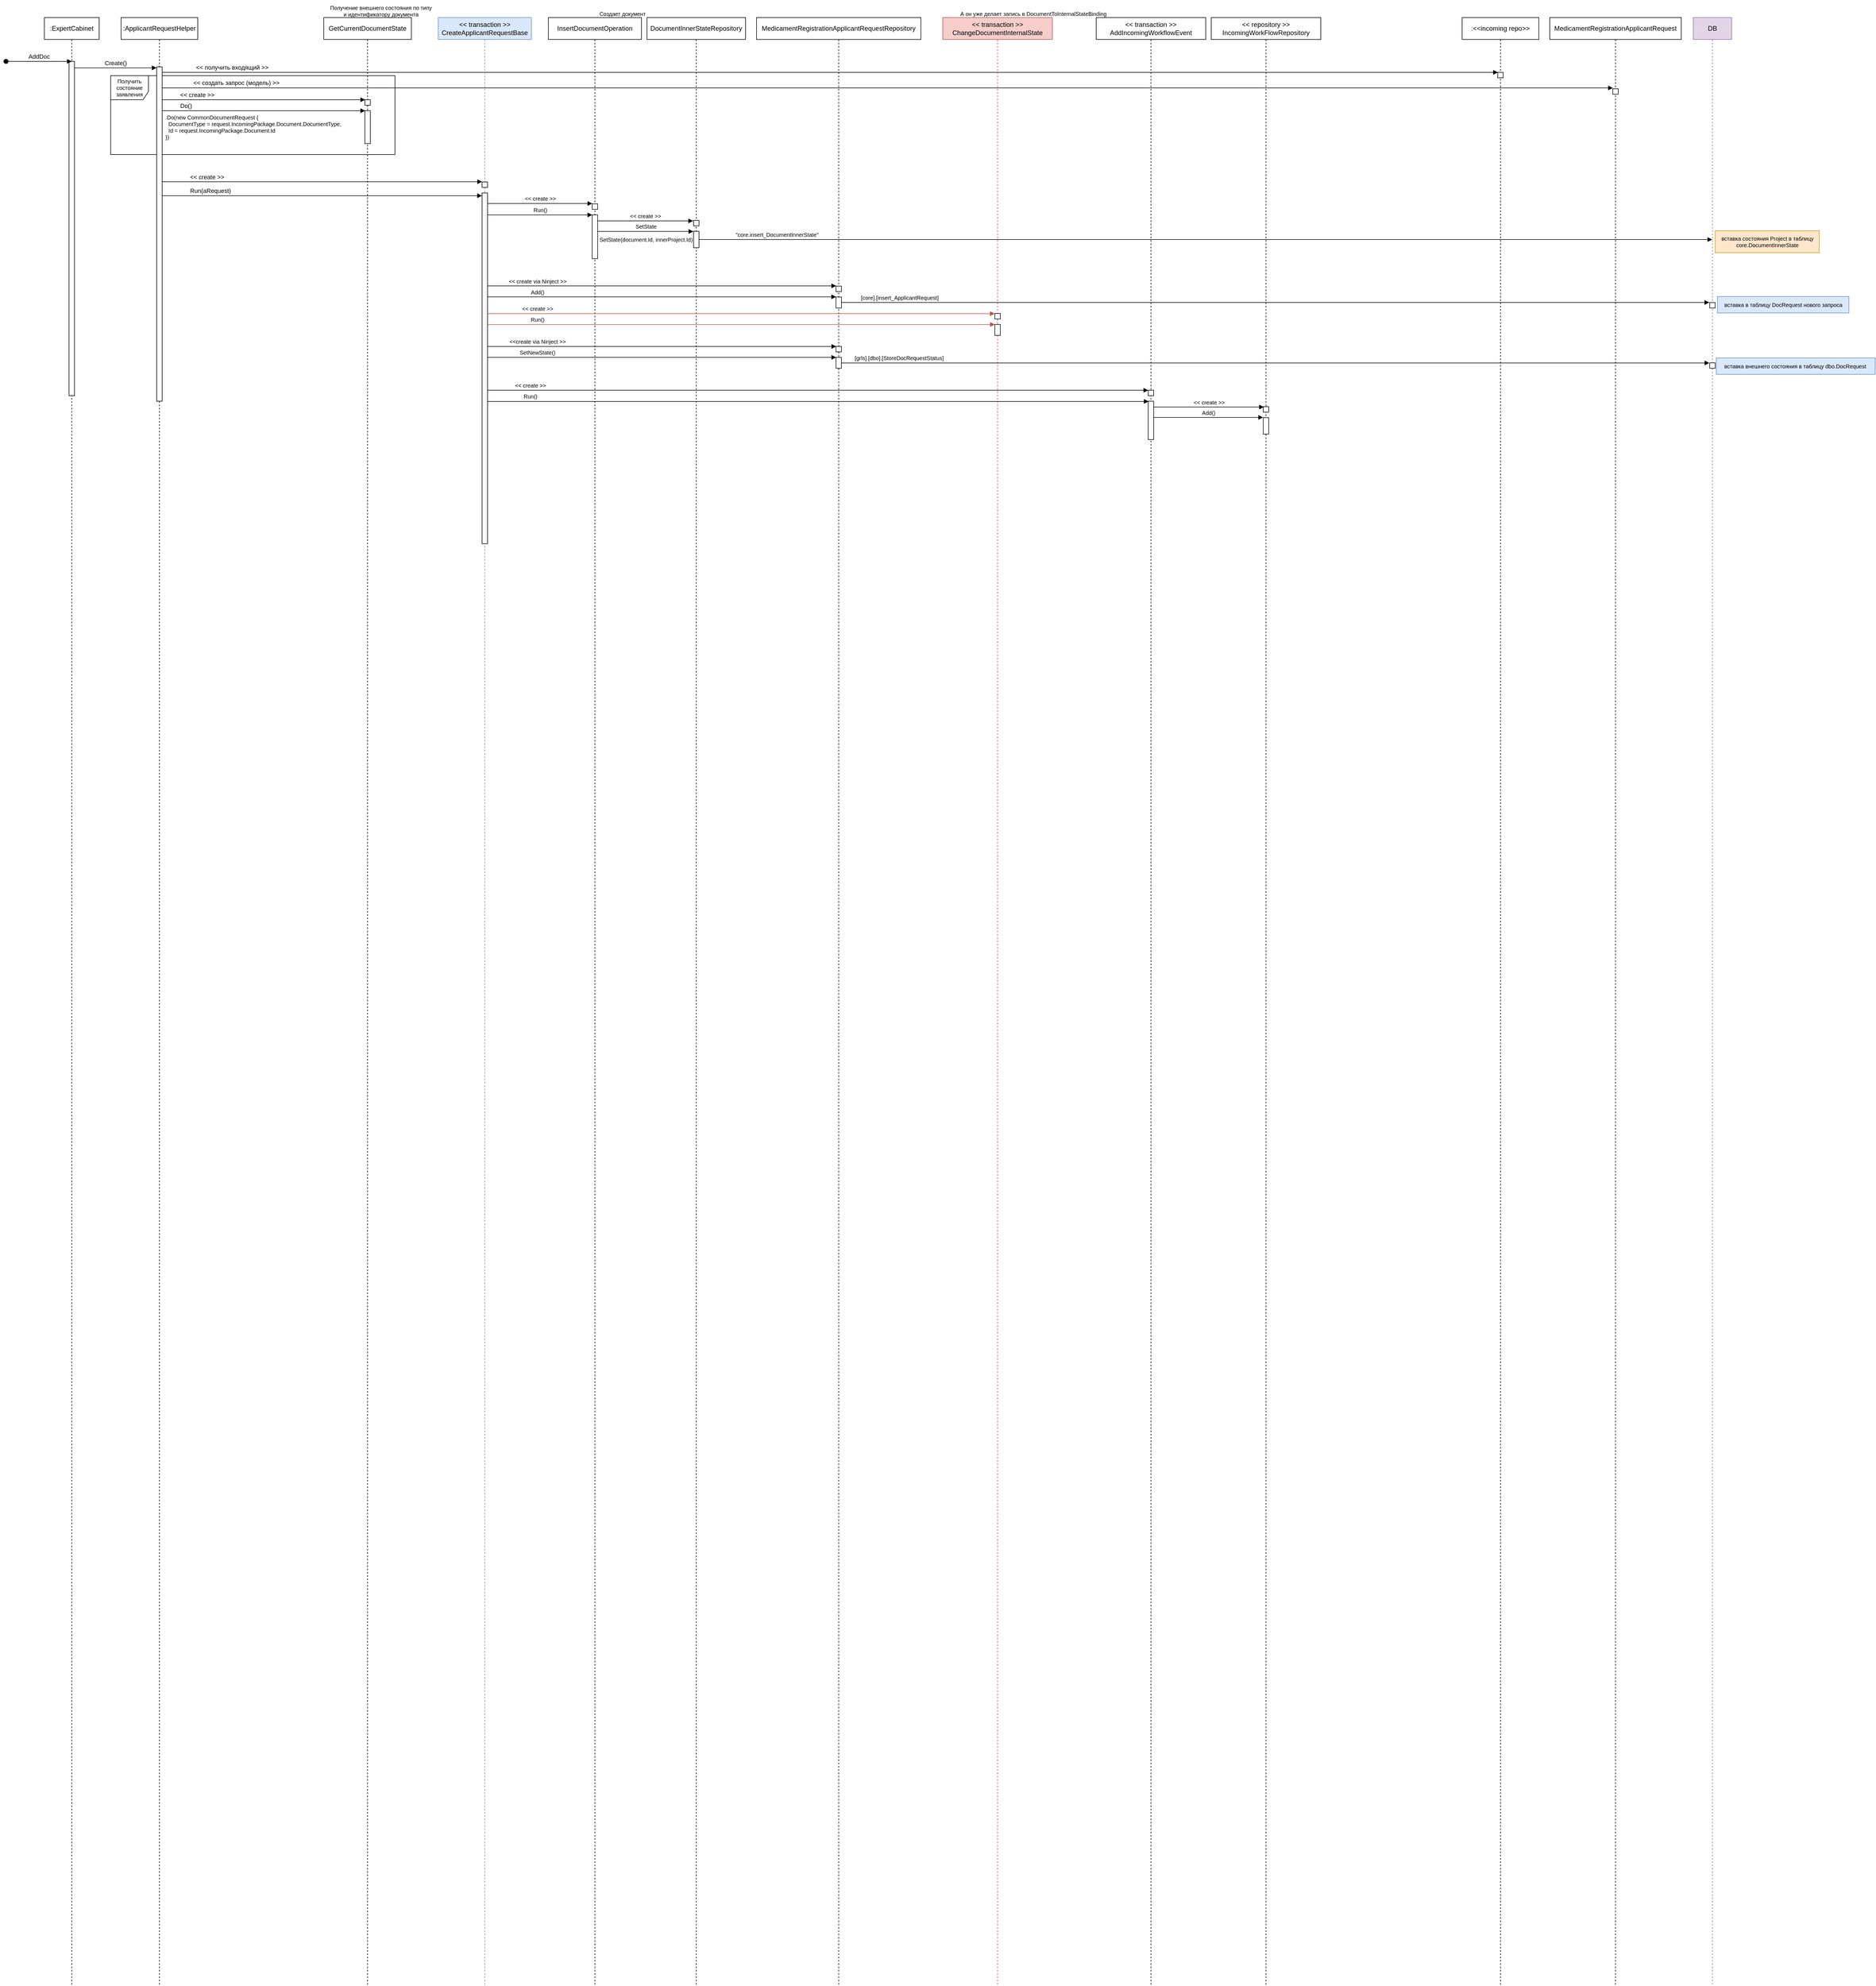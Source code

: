 <mxfile version="20.5.3" type="github">
  <diagram id="wPDYnrMMsrVUktS3hOfH" name="Страница 1">
    <mxGraphModel dx="1334" dy="320" grid="1" gridSize="10" guides="1" tooltips="1" connect="1" arrows="1" fold="1" page="1" pageScale="1" pageWidth="827" pageHeight="1169" math="0" shadow="0">
      <root>
        <mxCell id="0" />
        <mxCell id="1" parent="0" />
        <mxCell id="OiXg59oZUQ7tXWbWP7Sv-57" value="SetState(document.Id, innerProject.Id)" style="text;html=1;align=center;verticalAlign=middle;resizable=0;points=[];autosize=1;strokeColor=none;fillColor=none;fontSize=10;" vertex="1" parent="1">
          <mxGeometry x="1043" y="430" width="190" height="30" as="geometry" />
        </mxCell>
        <mxCell id="OiXg59oZUQ7tXWbWP7Sv-24" value="Получить состояние заявления" style="shape=umlFrame;whiteSpace=wrap;html=1;fontSize=10;width=69;height=44;" vertex="1" parent="1">
          <mxGeometry x="161" y="146" width="519" height="144" as="geometry" />
        </mxCell>
        <mxCell id="OiXg59oZUQ7tXWbWP7Sv-2" value=":ExpertCabinet" style="shape=umlLifeline;perimeter=lifelinePerimeter;whiteSpace=wrap;html=1;container=1;collapsible=0;recursiveResize=0;outlineConnect=0;" vertex="1" parent="1">
          <mxGeometry x="40" y="40" width="100" height="3590" as="geometry" />
        </mxCell>
        <mxCell id="OiXg59oZUQ7tXWbWP7Sv-4" value="" style="html=1;points=[];perimeter=orthogonalPerimeter;" vertex="1" parent="OiXg59oZUQ7tXWbWP7Sv-2">
          <mxGeometry x="45" y="80" width="10" height="610" as="geometry" />
        </mxCell>
        <mxCell id="OiXg59oZUQ7tXWbWP7Sv-3" value="AddDoc" style="html=1;verticalAlign=bottom;startArrow=oval;startFill=1;endArrow=block;startSize=8;rounded=0;" edge="1" parent="1">
          <mxGeometry width="60" relative="1" as="geometry">
            <mxPoint x="-30" y="120" as="sourcePoint" />
            <mxPoint x="90" y="120" as="targetPoint" />
          </mxGeometry>
        </mxCell>
        <mxCell id="OiXg59oZUQ7tXWbWP7Sv-5" value=":ApplicantRequestHelper" style="shape=umlLifeline;perimeter=lifelinePerimeter;whiteSpace=wrap;html=1;container=1;collapsible=0;recursiveResize=0;outlineConnect=0;" vertex="1" parent="1">
          <mxGeometry x="180" y="40" width="140" height="3590" as="geometry" />
        </mxCell>
        <mxCell id="OiXg59oZUQ7tXWbWP7Sv-6" value="" style="html=1;points=[];perimeter=orthogonalPerimeter;" vertex="1" parent="OiXg59oZUQ7tXWbWP7Sv-5">
          <mxGeometry x="65" y="90" width="10" height="610" as="geometry" />
        </mxCell>
        <mxCell id="OiXg59oZUQ7tXWbWP7Sv-7" value="Create()" style="html=1;verticalAlign=bottom;endArrow=block;rounded=0;entryX=-0.015;entryY=0.003;entryDx=0;entryDy=0;entryPerimeter=0;" edge="1" parent="1" source="OiXg59oZUQ7tXWbWP7Sv-4" target="OiXg59oZUQ7tXWbWP7Sv-6">
          <mxGeometry width="80" relative="1" as="geometry">
            <mxPoint x="230" y="160" as="sourcePoint" />
            <mxPoint x="310" y="160" as="targetPoint" />
          </mxGeometry>
        </mxCell>
        <mxCell id="OiXg59oZUQ7tXWbWP7Sv-8" value=":&amp;lt;&amp;lt;incoming repo&amp;gt;&amp;gt;" style="shape=umlLifeline;perimeter=lifelinePerimeter;whiteSpace=wrap;html=1;container=1;collapsible=0;recursiveResize=0;outlineConnect=0;" vertex="1" parent="1">
          <mxGeometry x="2628" y="40" width="140" height="3590" as="geometry" />
        </mxCell>
        <mxCell id="OiXg59oZUQ7tXWbWP7Sv-9" value="" style="html=1;points=[];perimeter=orthogonalPerimeter;" vertex="1" parent="OiXg59oZUQ7tXWbWP7Sv-8">
          <mxGeometry x="65" y="100" width="10" height="10" as="geometry" />
        </mxCell>
        <mxCell id="OiXg59oZUQ7tXWbWP7Sv-10" value="&amp;lt;&amp;lt; получить входящий &amp;gt;&amp;gt;" style="html=1;verticalAlign=bottom;endArrow=block;rounded=0;entryX=0.025;entryY=0.001;entryDx=0;entryDy=0;entryPerimeter=0;align=left;" edge="1" parent="1" source="OiXg59oZUQ7tXWbWP7Sv-6" target="OiXg59oZUQ7tXWbWP7Sv-9">
          <mxGeometry x="-0.951" width="80" relative="1" as="geometry">
            <mxPoint x="380" y="220" as="sourcePoint" />
            <mxPoint x="460" y="220" as="targetPoint" />
            <mxPoint as="offset" />
          </mxGeometry>
        </mxCell>
        <mxCell id="OiXg59oZUQ7tXWbWP7Sv-11" value="MedicamentRegistrationApplicantRequest" style="shape=umlLifeline;perimeter=lifelinePerimeter;whiteSpace=wrap;html=1;container=1;collapsible=0;recursiveResize=0;outlineConnect=0;" vertex="1" parent="1">
          <mxGeometry x="2788" y="40" width="240" height="3590" as="geometry" />
        </mxCell>
        <mxCell id="OiXg59oZUQ7tXWbWP7Sv-12" value="" style="html=1;points=[];perimeter=orthogonalPerimeter;" vertex="1" parent="OiXg59oZUQ7tXWbWP7Sv-11">
          <mxGeometry x="115" y="130" width="10" height="10" as="geometry" />
        </mxCell>
        <mxCell id="OiXg59oZUQ7tXWbWP7Sv-13" value="&amp;lt;&amp;lt; создать запрос (модель) &amp;gt;&amp;gt;" style="html=1;verticalAlign=bottom;endArrow=block;rounded=0;entryX=0.012;entryY=-0.16;entryDx=0;entryDy=0;entryPerimeter=0;align=left;" edge="1" parent="1" source="OiXg59oZUQ7tXWbWP7Sv-6" target="OiXg59oZUQ7tXWbWP7Sv-12">
          <mxGeometry x="-0.959" width="80" relative="1" as="geometry">
            <mxPoint x="265" y="150.01" as="sourcePoint" />
            <mxPoint x="595.25" y="150.01" as="targetPoint" />
            <mxPoint as="offset" />
          </mxGeometry>
        </mxCell>
        <mxCell id="OiXg59oZUQ7tXWbWP7Sv-14" value="GetCurrentDocumentState" style="shape=umlLifeline;perimeter=lifelinePerimeter;whiteSpace=wrap;html=1;container=1;collapsible=0;recursiveResize=0;outlineConnect=0;" vertex="1" parent="1">
          <mxGeometry x="550" y="40" width="160" height="3590" as="geometry" />
        </mxCell>
        <mxCell id="OiXg59oZUQ7tXWbWP7Sv-15" value="" style="html=1;points=[];perimeter=orthogonalPerimeter;" vertex="1" parent="OiXg59oZUQ7tXWbWP7Sv-14">
          <mxGeometry x="75" y="150" width="10" height="10" as="geometry" />
        </mxCell>
        <mxCell id="OiXg59oZUQ7tXWbWP7Sv-19" value="" style="html=1;points=[];perimeter=orthogonalPerimeter;" vertex="1" parent="OiXg59oZUQ7tXWbWP7Sv-14">
          <mxGeometry x="75" y="170" width="10" height="60" as="geometry" />
        </mxCell>
        <mxCell id="OiXg59oZUQ7tXWbWP7Sv-18" value="&amp;lt;&amp;lt; create &amp;gt;&amp;gt;" style="html=1;verticalAlign=bottom;endArrow=block;rounded=0;entryX=0.053;entryY=0.001;entryDx=0;entryDy=0;entryPerimeter=0;align=left;" edge="1" parent="1" source="OiXg59oZUQ7tXWbWP7Sv-6" target="OiXg59oZUQ7tXWbWP7Sv-15">
          <mxGeometry x="-0.834" width="80" relative="1" as="geometry">
            <mxPoint x="350" y="190" as="sourcePoint" />
            <mxPoint x="430" y="190" as="targetPoint" />
            <mxPoint as="offset" />
          </mxGeometry>
        </mxCell>
        <mxCell id="OiXg59oZUQ7tXWbWP7Sv-20" value="Do()" style="html=1;verticalAlign=bottom;endArrow=block;rounded=0;entryX=0.053;entryY=0.001;entryDx=0;entryDy=0;entryPerimeter=0;align=left;" edge="1" parent="1" target="OiXg59oZUQ7tXWbWP7Sv-19" source="OiXg59oZUQ7tXWbWP7Sv-6">
          <mxGeometry x="-0.834" width="80" relative="1" as="geometry">
            <mxPoint x="255" y="210.01" as="sourcePoint" />
            <mxPoint x="430" y="210" as="targetPoint" />
            <mxPoint as="offset" />
          </mxGeometry>
        </mxCell>
        <mxCell id="OiXg59oZUQ7tXWbWP7Sv-21" value="&lt;div style=&quot;font-size: 10px;&quot;&gt;.Do(new CommonDocumentRequest&amp;nbsp;&lt;span style=&quot;background-color: initial;&quot;&gt;{&lt;/span&gt;&lt;/div&gt;&lt;div style=&quot;font-size: 10px;&quot;&gt;&amp;nbsp; DocumentType = request.IncomingPackage.Document.DocumentType,&lt;/div&gt;&lt;div style=&quot;font-size: 10px;&quot;&gt;&amp;nbsp; Id = request.IncomingPackage.Document.Id&lt;/div&gt;&lt;div style=&quot;font-size: 10px;&quot;&gt;})&lt;/div&gt;" style="text;html=1;align=left;verticalAlign=middle;resizable=0;points=[];autosize=1;strokeColor=none;fillColor=none;fontSize=10;" vertex="1" parent="1">
          <mxGeometry x="259" y="210" width="340" height="60" as="geometry" />
        </mxCell>
        <mxCell id="OiXg59oZUQ7tXWbWP7Sv-22" value="Получение внешнего состояния по типу &lt;br&gt;и идентификатору документа" style="text;html=1;align=center;verticalAlign=middle;resizable=0;points=[];autosize=1;strokeColor=none;fillColor=none;fontSize=10;" vertex="1" parent="1">
          <mxGeometry x="549" y="8" width="210" height="40" as="geometry" />
        </mxCell>
        <mxCell id="OiXg59oZUQ7tXWbWP7Sv-25" value="&amp;lt;&amp;lt; transaction &amp;gt;&amp;gt;&lt;br&gt;CreateApplicantRequestBase" style="shape=umlLifeline;perimeter=lifelinePerimeter;whiteSpace=wrap;html=1;container=1;collapsible=0;recursiveResize=0;outlineConnect=0;fillColor=#dae8fc;strokeColor=#6c8ebf;" vertex="1" parent="1">
          <mxGeometry x="759" y="40" width="170" height="3590" as="geometry" />
        </mxCell>
        <mxCell id="OiXg59oZUQ7tXWbWP7Sv-26" value="" style="html=1;points=[];perimeter=orthogonalPerimeter;" vertex="1" parent="OiXg59oZUQ7tXWbWP7Sv-25">
          <mxGeometry x="80" y="300" width="10" height="10" as="geometry" />
        </mxCell>
        <mxCell id="OiXg59oZUQ7tXWbWP7Sv-27" value="" style="html=1;points=[];perimeter=orthogonalPerimeter;" vertex="1" parent="OiXg59oZUQ7tXWbWP7Sv-25">
          <mxGeometry x="80" y="320" width="10" height="640" as="geometry" />
        </mxCell>
        <mxCell id="OiXg59oZUQ7tXWbWP7Sv-28" value="&amp;lt;&amp;lt; create &amp;gt;&amp;gt;" style="html=1;verticalAlign=bottom;endArrow=block;rounded=0;entryX=-0.006;entryY=-0.039;entryDx=0;entryDy=0;entryPerimeter=0;align=left;" edge="1" parent="1" source="OiXg59oZUQ7tXWbWP7Sv-6" target="OiXg59oZUQ7tXWbWP7Sv-26">
          <mxGeometry x="-0.834" width="80" relative="1" as="geometry">
            <mxPoint x="265" y="200.01" as="sourcePoint" />
            <mxPoint x="635.53" y="200.01" as="targetPoint" />
            <mxPoint as="offset" />
          </mxGeometry>
        </mxCell>
        <mxCell id="OiXg59oZUQ7tXWbWP7Sv-29" value="Run(aRequest)" style="html=1;verticalAlign=bottom;endArrow=block;rounded=0;entryX=-0.027;entryY=0.008;entryDx=0;entryDy=0;entryPerimeter=0;align=left;" edge="1" parent="1" source="OiXg59oZUQ7tXWbWP7Sv-6" target="OiXg59oZUQ7tXWbWP7Sv-27">
          <mxGeometry x="-0.834" width="80" relative="1" as="geometry">
            <mxPoint x="265" y="349.61" as="sourcePoint" />
            <mxPoint x="848.94" y="349.61" as="targetPoint" />
            <mxPoint as="offset" />
          </mxGeometry>
        </mxCell>
        <mxCell id="OiXg59oZUQ7tXWbWP7Sv-30" value="MedicamentRegistrationApplicantRequestRepository" style="shape=umlLifeline;perimeter=lifelinePerimeter;whiteSpace=wrap;html=1;container=1;collapsible=0;recursiveResize=0;outlineConnect=0;" vertex="1" parent="1">
          <mxGeometry x="1340" y="40" width="300" height="3590" as="geometry" />
        </mxCell>
        <mxCell id="OiXg59oZUQ7tXWbWP7Sv-31" value="" style="html=1;points=[];perimeter=orthogonalPerimeter;" vertex="1" parent="OiXg59oZUQ7tXWbWP7Sv-30">
          <mxGeometry x="145" y="490" width="10" height="10" as="geometry" />
        </mxCell>
        <mxCell id="OiXg59oZUQ7tXWbWP7Sv-44" value="" style="html=1;points=[];perimeter=orthogonalPerimeter;" vertex="1" parent="OiXg59oZUQ7tXWbWP7Sv-30">
          <mxGeometry x="145" y="510" width="10" height="20" as="geometry" />
        </mxCell>
        <mxCell id="OiXg59oZUQ7tXWbWP7Sv-62" value="" style="html=1;points=[];perimeter=orthogonalPerimeter;" vertex="1" parent="OiXg59oZUQ7tXWbWP7Sv-30">
          <mxGeometry x="145" y="600" width="10" height="10" as="geometry" />
        </mxCell>
        <mxCell id="OiXg59oZUQ7tXWbWP7Sv-63" value="" style="html=1;points=[];perimeter=orthogonalPerimeter;" vertex="1" parent="OiXg59oZUQ7tXWbWP7Sv-30">
          <mxGeometry x="145" y="620" width="10" height="20" as="geometry" />
        </mxCell>
        <mxCell id="OiXg59oZUQ7tXWbWP7Sv-32" value="&amp;lt;&amp;lt; create via Ninject &amp;gt;&amp;gt;" style="html=1;verticalAlign=bottom;endArrow=block;rounded=0;fontSize=10;entryX=0.037;entryY=-0.043;entryDx=0;entryDy=0;entryPerimeter=0;" edge="1" parent="1" source="OiXg59oZUQ7tXWbWP7Sv-27" target="OiXg59oZUQ7tXWbWP7Sv-31">
          <mxGeometry x="-0.714" width="80" relative="1" as="geometry">
            <mxPoint x="1020" y="410" as="sourcePoint" />
            <mxPoint x="1100" y="410" as="targetPoint" />
            <mxPoint as="offset" />
          </mxGeometry>
        </mxCell>
        <mxCell id="OiXg59oZUQ7tXWbWP7Sv-33" value="InsertDocumentOperation" style="shape=umlLifeline;perimeter=lifelinePerimeter;whiteSpace=wrap;html=1;container=1;collapsible=0;recursiveResize=0;outlineConnect=0;" vertex="1" parent="1">
          <mxGeometry x="960" y="40" width="170" height="3590" as="geometry" />
        </mxCell>
        <mxCell id="OiXg59oZUQ7tXWbWP7Sv-34" value="" style="html=1;points=[];perimeter=orthogonalPerimeter;" vertex="1" parent="OiXg59oZUQ7tXWbWP7Sv-33">
          <mxGeometry x="80" y="340" width="10" height="10" as="geometry" />
        </mxCell>
        <mxCell id="OiXg59oZUQ7tXWbWP7Sv-35" value="" style="html=1;points=[];perimeter=orthogonalPerimeter;" vertex="1" parent="OiXg59oZUQ7tXWbWP7Sv-33">
          <mxGeometry x="80" y="360" width="10" height="80" as="geometry" />
        </mxCell>
        <mxCell id="OiXg59oZUQ7tXWbWP7Sv-36" value="&amp;lt;&amp;lt; create &amp;gt;&amp;gt;" style="html=1;verticalAlign=bottom;endArrow=block;rounded=0;fontSize=10;entryX=0.008;entryY=-0.069;entryDx=0;entryDy=0;entryPerimeter=0;" edge="1" parent="1" source="OiXg59oZUQ7tXWbWP7Sv-27" target="OiXg59oZUQ7tXWbWP7Sv-34">
          <mxGeometry width="80" relative="1" as="geometry">
            <mxPoint x="1020" y="460" as="sourcePoint" />
            <mxPoint x="1100" y="460" as="targetPoint" />
          </mxGeometry>
        </mxCell>
        <mxCell id="OiXg59oZUQ7tXWbWP7Sv-37" value="Run()" style="html=1;verticalAlign=bottom;endArrow=block;rounded=0;fontSize=10;entryX=0.004;entryY=0.002;entryDx=0;entryDy=0;entryPerimeter=0;" edge="1" parent="1" source="OiXg59oZUQ7tXWbWP7Sv-27" target="OiXg59oZUQ7tXWbWP7Sv-35">
          <mxGeometry width="80" relative="1" as="geometry">
            <mxPoint x="859" y="389.31" as="sourcePoint" />
            <mxPoint x="1050.08" y="389.31" as="targetPoint" />
          </mxGeometry>
        </mxCell>
        <mxCell id="OiXg59oZUQ7tXWbWP7Sv-38" value="Создает документ" style="text;html=1;align=center;verticalAlign=middle;resizable=0;points=[];autosize=1;strokeColor=none;fillColor=none;fontSize=10;" vertex="1" parent="1">
          <mxGeometry x="1040" y="18" width="110" height="30" as="geometry" />
        </mxCell>
        <mxCell id="OiXg59oZUQ7tXWbWP7Sv-39" value="DocumentInnerStateRepository" style="shape=umlLifeline;perimeter=lifelinePerimeter;whiteSpace=wrap;html=1;container=1;collapsible=0;recursiveResize=0;outlineConnect=0;" vertex="1" parent="1">
          <mxGeometry x="1140" y="40" width="180" height="3590" as="geometry" />
        </mxCell>
        <mxCell id="OiXg59oZUQ7tXWbWP7Sv-40" value="" style="html=1;points=[];perimeter=orthogonalPerimeter;" vertex="1" parent="OiXg59oZUQ7tXWbWP7Sv-39">
          <mxGeometry x="85" y="370" width="10" height="10" as="geometry" />
        </mxCell>
        <mxCell id="OiXg59oZUQ7tXWbWP7Sv-41" value="" style="html=1;points=[];perimeter=orthogonalPerimeter;" vertex="1" parent="OiXg59oZUQ7tXWbWP7Sv-39">
          <mxGeometry x="85" y="390" width="10" height="30" as="geometry" />
        </mxCell>
        <mxCell id="OiXg59oZUQ7tXWbWP7Sv-42" value="&amp;lt;&amp;lt; create &amp;gt;&amp;gt;" style="html=1;verticalAlign=bottom;endArrow=block;rounded=0;fontSize=10;entryX=-0.084;entryY=0.102;entryDx=0;entryDy=0;entryPerimeter=0;" edge="1" parent="1" source="OiXg59oZUQ7tXWbWP7Sv-35" target="OiXg59oZUQ7tXWbWP7Sv-40">
          <mxGeometry width="80" relative="1" as="geometry">
            <mxPoint x="1160" y="410" as="sourcePoint" />
            <mxPoint x="1240" y="410" as="targetPoint" />
          </mxGeometry>
        </mxCell>
        <mxCell id="OiXg59oZUQ7tXWbWP7Sv-43" value="Add()" style="html=1;verticalAlign=bottom;endArrow=block;rounded=0;fontSize=10;entryX=0.019;entryY=-0.019;entryDx=0;entryDy=0;entryPerimeter=0;" edge="1" parent="1" source="OiXg59oZUQ7tXWbWP7Sv-27" target="OiXg59oZUQ7tXWbWP7Sv-44">
          <mxGeometry x="-0.714" width="80" relative="1" as="geometry">
            <mxPoint x="859" y="539.57" as="sourcePoint" />
            <mxPoint x="1495.37" y="539.57" as="targetPoint" />
            <mxPoint as="offset" />
          </mxGeometry>
        </mxCell>
        <mxCell id="OiXg59oZUQ7tXWbWP7Sv-45" value="DB" style="shape=umlLifeline;perimeter=lifelinePerimeter;whiteSpace=wrap;html=1;container=1;collapsible=0;recursiveResize=0;outlineConnect=0;fillColor=#e1d5e7;strokeColor=#9673a6;" vertex="1" parent="1">
          <mxGeometry x="3050" y="40" width="70" height="3590" as="geometry" />
        </mxCell>
        <mxCell id="OiXg59oZUQ7tXWbWP7Sv-46" value="" style="html=1;points=[];perimeter=orthogonalPerimeter;" vertex="1" parent="OiXg59oZUQ7tXWbWP7Sv-45">
          <mxGeometry x="30" y="520" width="10" height="10" as="geometry" />
        </mxCell>
        <mxCell id="OiXg59oZUQ7tXWbWP7Sv-69" value="" style="html=1;points=[];perimeter=orthogonalPerimeter;" vertex="1" parent="OiXg59oZUQ7tXWbWP7Sv-45">
          <mxGeometry x="30" y="630" width="10" height="10" as="geometry" />
        </mxCell>
        <mxCell id="OiXg59oZUQ7tXWbWP7Sv-47" value="[core].[insert_ApplicantRequest]" style="html=1;verticalAlign=bottom;endArrow=block;rounded=0;fontSize=10;entryX=-0.093;entryY=-0.013;entryDx=0;entryDy=0;entryPerimeter=0;" edge="1" parent="1" source="OiXg59oZUQ7tXWbWP7Sv-44" target="OiXg59oZUQ7tXWbWP7Sv-46">
          <mxGeometry x="-0.867" width="80" relative="1" as="geometry">
            <mxPoint x="1540" y="530" as="sourcePoint" />
            <mxPoint x="1709.16" y="530" as="targetPoint" />
            <mxPoint as="offset" />
          </mxGeometry>
        </mxCell>
        <mxCell id="OiXg59oZUQ7tXWbWP7Sv-49" value="SetState" style="html=1;verticalAlign=bottom;endArrow=block;rounded=0;fontSize=10;entryX=-0.047;entryY=0.009;entryDx=0;entryDy=0;entryPerimeter=0;" edge="1" parent="1" source="OiXg59oZUQ7tXWbWP7Sv-35" target="OiXg59oZUQ7tXWbWP7Sv-41">
          <mxGeometry width="80" relative="1" as="geometry">
            <mxPoint x="859" y="410.16" as="sourcePoint" />
            <mxPoint x="1050.04" y="410.16" as="targetPoint" />
          </mxGeometry>
        </mxCell>
        <mxCell id="OiXg59oZUQ7tXWbWP7Sv-50" value="&amp;lt;&amp;lt; transaction &amp;gt;&amp;gt;&lt;br&gt;ChangeDocumentInternalState" style="shape=umlLifeline;perimeter=lifelinePerimeter;whiteSpace=wrap;html=1;container=1;collapsible=0;recursiveResize=0;outlineConnect=0;fillColor=#f8cecc;strokeColor=#b85450;" vertex="1" parent="1">
          <mxGeometry x="1680" y="40" width="200" height="3590" as="geometry" />
        </mxCell>
        <mxCell id="OiXg59oZUQ7tXWbWP7Sv-51" value="" style="html=1;points=[];perimeter=orthogonalPerimeter;" vertex="1" parent="OiXg59oZUQ7tXWbWP7Sv-50">
          <mxGeometry x="95" y="540" width="10" height="10" as="geometry" />
        </mxCell>
        <mxCell id="OiXg59oZUQ7tXWbWP7Sv-52" value="" style="html=1;points=[];perimeter=orthogonalPerimeter;" vertex="1" parent="OiXg59oZUQ7tXWbWP7Sv-50">
          <mxGeometry x="95" y="560" width="10" height="20" as="geometry" />
        </mxCell>
        <mxCell id="OiXg59oZUQ7tXWbWP7Sv-53" value="&amp;lt;&amp;lt; create &amp;gt;&amp;gt;" style="html=1;verticalAlign=bottom;endArrow=block;rounded=0;fontSize=10;entryX=-0.026;entryY=0.031;entryDx=0;entryDy=0;entryPerimeter=0;fillColor=#f8cecc;strokeColor=#b85450;" edge="1" parent="1" source="OiXg59oZUQ7tXWbWP7Sv-27" target="OiXg59oZUQ7tXWbWP7Sv-51">
          <mxGeometry x="-0.803" width="80" relative="1" as="geometry">
            <mxPoint x="859" y="389.31" as="sourcePoint" />
            <mxPoint x="1770" y="580" as="targetPoint" />
            <mxPoint as="offset" />
          </mxGeometry>
        </mxCell>
        <mxCell id="OiXg59oZUQ7tXWbWP7Sv-54" value="Run()" style="html=1;verticalAlign=bottom;endArrow=block;rounded=0;fontSize=10;entryX=0.001;entryY=0.004;entryDx=0;entryDy=0;entryPerimeter=0;fillColor=#f8cecc;strokeColor=#b85450;" edge="1" parent="1" source="OiXg59oZUQ7tXWbWP7Sv-27" target="OiXg59oZUQ7tXWbWP7Sv-52">
          <mxGeometry x="-0.803" width="80" relative="1" as="geometry">
            <mxPoint x="859" y="590.31" as="sourcePoint" />
            <mxPoint x="1784.74" y="590.31" as="targetPoint" />
            <mxPoint as="offset" />
          </mxGeometry>
        </mxCell>
        <mxCell id="OiXg59oZUQ7tXWbWP7Sv-55" value="А он уже делает запись в&amp;nbsp;DocumentToInternalStateBinding" style="text;html=1;align=center;verticalAlign=middle;resizable=0;points=[];autosize=1;strokeColor=none;fillColor=none;fontSize=10;" vertex="1" parent="1">
          <mxGeometry x="1700" y="18" width="290" height="30" as="geometry" />
        </mxCell>
        <mxCell id="OiXg59oZUQ7tXWbWP7Sv-58" value="&quot;core.insert_DocumentInnerState&quot;" style="html=1;verticalAlign=bottom;endArrow=block;rounded=0;fontSize=10;align=left;" edge="1" parent="1" source="OiXg59oZUQ7tXWbWP7Sv-41" target="OiXg59oZUQ7tXWbWP7Sv-45">
          <mxGeometry x="-0.93" width="80" relative="1" as="geometry">
            <mxPoint x="1330" y="370" as="sourcePoint" />
            <mxPoint x="1430" y="350" as="targetPoint" />
            <mxPoint as="offset" />
          </mxGeometry>
        </mxCell>
        <mxCell id="OiXg59oZUQ7tXWbWP7Sv-59" value="вставка состояния Project в таблицу&lt;br&gt;core.DocumentInnerState" style="text;html=1;align=center;verticalAlign=middle;resizable=0;points=[];autosize=1;strokeColor=#d79b00;fillColor=#ffe6cc;fontSize=10;" vertex="1" parent="1">
          <mxGeometry x="3090" y="429" width="190" height="40" as="geometry" />
        </mxCell>
        <mxCell id="OiXg59oZUQ7tXWbWP7Sv-60" value="вставка в таблицу DocRequest нового запроса" style="text;html=1;align=center;verticalAlign=middle;resizable=0;points=[];autosize=1;strokeColor=#6c8ebf;fillColor=#dae8fc;fontSize=10;" vertex="1" parent="1">
          <mxGeometry x="3094" y="549" width="240" height="30" as="geometry" />
        </mxCell>
        <mxCell id="OiXg59oZUQ7tXWbWP7Sv-64" value="&amp;lt;&amp;lt;create via Ninject &amp;gt;&amp;gt;" style="html=1;verticalAlign=bottom;endArrow=block;rounded=0;fontSize=10;entryX=0.043;entryY=0.017;entryDx=0;entryDy=0;entryPerimeter=0;" edge="1" parent="1" source="OiXg59oZUQ7tXWbWP7Sv-27" target="OiXg59oZUQ7tXWbWP7Sv-62">
          <mxGeometry x="-0.714" width="80" relative="1" as="geometry">
            <mxPoint x="1200" y="660" as="sourcePoint" />
            <mxPoint x="1280" y="660" as="targetPoint" />
            <mxPoint as="offset" />
          </mxGeometry>
        </mxCell>
        <mxCell id="OiXg59oZUQ7tXWbWP7Sv-65" value="SetNewState()" style="html=1;verticalAlign=bottom;endArrow=block;rounded=0;fontSize=10;entryX=0.034;entryY=0;entryDx=0;entryDy=0;entryPerimeter=0;" edge="1" parent="1" source="OiXg59oZUQ7tXWbWP7Sv-27" target="OiXg59oZUQ7tXWbWP7Sv-63">
          <mxGeometry x="-0.714" width="80" relative="1" as="geometry">
            <mxPoint x="859" y="650.17" as="sourcePoint" />
            <mxPoint x="2073.43" y="650.17" as="targetPoint" />
            <mxPoint as="offset" />
          </mxGeometry>
        </mxCell>
        <mxCell id="OiXg59oZUQ7tXWbWP7Sv-68" value="[grls].[dbo].[StoreDocRequestStatus]" style="html=1;verticalAlign=bottom;endArrow=block;rounded=0;fontSize=10;entryX=-0.074;entryY=0.021;entryDx=0;entryDy=0;entryPerimeter=0;" edge="1" parent="1" source="OiXg59oZUQ7tXWbWP7Sv-63" target="OiXg59oZUQ7tXWbWP7Sv-69">
          <mxGeometry x="-0.868" width="80" relative="1" as="geometry">
            <mxPoint x="1610" y="590" as="sourcePoint" />
            <mxPoint x="3070" y="670" as="targetPoint" />
            <mxPoint as="offset" />
          </mxGeometry>
        </mxCell>
        <mxCell id="OiXg59oZUQ7tXWbWP7Sv-70" value="вставка внешнего состояния в таблицу dbo.DocRequest&amp;nbsp;" style="text;html=1;align=center;verticalAlign=middle;resizable=0;points=[];autosize=1;strokeColor=#6c8ebf;fillColor=#dae8fc;fontSize=10;" vertex="1" parent="1">
          <mxGeometry x="3092" y="661" width="290" height="30" as="geometry" />
        </mxCell>
        <mxCell id="OiXg59oZUQ7tXWbWP7Sv-71" value="&amp;lt;&amp;lt; transaction &amp;gt;&amp;gt;&lt;br&gt;AddIncomingWorkflowEvent" style="shape=umlLifeline;perimeter=lifelinePerimeter;whiteSpace=wrap;html=1;container=1;collapsible=0;recursiveResize=0;outlineConnect=0;" vertex="1" parent="1">
          <mxGeometry x="1960" y="40" width="200" height="3590" as="geometry" />
        </mxCell>
        <mxCell id="OiXg59oZUQ7tXWbWP7Sv-72" value="" style="html=1;points=[];perimeter=orthogonalPerimeter;" vertex="1" parent="OiXg59oZUQ7tXWbWP7Sv-71">
          <mxGeometry x="95" y="680" width="10" height="10" as="geometry" />
        </mxCell>
        <mxCell id="OiXg59oZUQ7tXWbWP7Sv-74" value="" style="html=1;points=[];perimeter=orthogonalPerimeter;" vertex="1" parent="OiXg59oZUQ7tXWbWP7Sv-71">
          <mxGeometry x="95" y="700" width="10" height="70" as="geometry" />
        </mxCell>
        <mxCell id="OiXg59oZUQ7tXWbWP7Sv-73" value="&amp;lt;&amp;lt; create &amp;gt;&amp;gt;" style="html=1;verticalAlign=bottom;endArrow=block;rounded=0;fontSize=10;" edge="1" parent="1" source="OiXg59oZUQ7tXWbWP7Sv-27" target="OiXg59oZUQ7tXWbWP7Sv-72">
          <mxGeometry x="-0.871" width="80" relative="1" as="geometry">
            <mxPoint x="859" y="670" as="sourcePoint" />
            <mxPoint x="1495.34" y="670" as="targetPoint" />
            <mxPoint as="offset" />
          </mxGeometry>
        </mxCell>
        <mxCell id="OiXg59oZUQ7tXWbWP7Sv-75" value="Run()" style="html=1;verticalAlign=bottom;endArrow=block;rounded=0;fontSize=10;entryX=0.077;entryY=0.007;entryDx=0;entryDy=0;entryPerimeter=0;" edge="1" parent="1" source="OiXg59oZUQ7tXWbWP7Sv-27" target="OiXg59oZUQ7tXWbWP7Sv-74">
          <mxGeometry x="-0.871" width="80" relative="1" as="geometry">
            <mxPoint x="859" y="730.39" as="sourcePoint" />
            <mxPoint x="2265" y="730.39" as="targetPoint" />
            <mxPoint as="offset" />
          </mxGeometry>
        </mxCell>
        <mxCell id="OiXg59oZUQ7tXWbWP7Sv-76" value="&amp;lt;&amp;lt; repository &amp;gt;&amp;gt;&lt;br&gt;IncomingWorkFlowRepository" style="shape=umlLifeline;perimeter=lifelinePerimeter;whiteSpace=wrap;html=1;container=1;collapsible=0;recursiveResize=0;outlineConnect=0;" vertex="1" parent="1">
          <mxGeometry x="2170" y="40" width="200" height="3590" as="geometry" />
        </mxCell>
        <mxCell id="OiXg59oZUQ7tXWbWP7Sv-77" value="" style="html=1;points=[];perimeter=orthogonalPerimeter;" vertex="1" parent="OiXg59oZUQ7tXWbWP7Sv-76">
          <mxGeometry x="95" y="710" width="10" height="10" as="geometry" />
        </mxCell>
        <mxCell id="OiXg59oZUQ7tXWbWP7Sv-78" value="" style="html=1;points=[];perimeter=orthogonalPerimeter;" vertex="1" parent="OiXg59oZUQ7tXWbWP7Sv-76">
          <mxGeometry x="95" y="730" width="10" height="30" as="geometry" />
        </mxCell>
        <mxCell id="OiXg59oZUQ7tXWbWP7Sv-79" value="&amp;lt;&amp;lt; create &amp;gt;&amp;gt;" style="html=1;verticalAlign=bottom;endArrow=block;rounded=0;fontSize=10;entryX=0.107;entryY=0.066;entryDx=0;entryDy=0;entryPerimeter=0;" edge="1" parent="1" source="OiXg59oZUQ7tXWbWP7Sv-74" target="OiXg59oZUQ7tXWbWP7Sv-77">
          <mxGeometry width="80" relative="1" as="geometry">
            <mxPoint x="2190" y="740" as="sourcePoint" />
            <mxPoint x="2270" y="740" as="targetPoint" />
          </mxGeometry>
        </mxCell>
        <mxCell id="OiXg59oZUQ7tXWbWP7Sv-80" value="Add()" style="html=1;verticalAlign=bottom;endArrow=block;rounded=0;fontSize=10;entryX=-0.038;entryY=-0.014;entryDx=0;entryDy=0;entryPerimeter=0;" edge="1" parent="1" source="OiXg59oZUQ7tXWbWP7Sv-74" target="OiXg59oZUQ7tXWbWP7Sv-78">
          <mxGeometry width="80" relative="1" as="geometry">
            <mxPoint x="2075" y="760.66" as="sourcePoint" />
            <mxPoint x="2276.07" y="760.66" as="targetPoint" />
          </mxGeometry>
        </mxCell>
      </root>
    </mxGraphModel>
  </diagram>
</mxfile>
